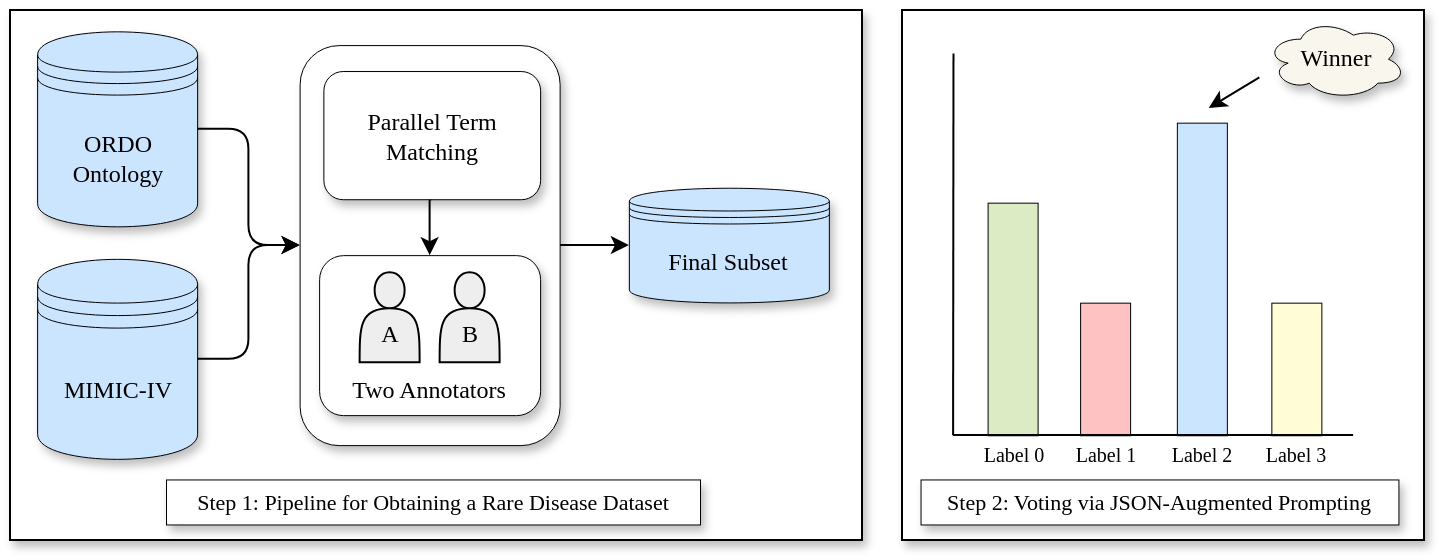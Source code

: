 <mxfile version="23.0.2" type="device">
  <diagram name="Page-1" id="msqjQD5EW5xsd1GT00Ly">
    <mxGraphModel dx="988" dy="603" grid="1" gridSize="10" guides="1" tooltips="1" connect="1" arrows="1" fold="1" page="1" pageScale="1" pageWidth="850" pageHeight="1100" math="0" shadow="0">
      <root>
        <mxCell id="0" />
        <mxCell id="1" parent="0" />
        <mxCell id="bSWF4oOUkGgmCG99WGxA-21" value="" style="rounded=0;whiteSpace=wrap;html=1;shadow=1;strokeColor=#000000;strokeWidth=1;" parent="1" vertex="1">
          <mxGeometry x="44" y="510" width="426" height="265" as="geometry" />
        </mxCell>
        <mxCell id="VyW8sIyEXpnRJgTxbpBJ-48" style="edgeStyle=orthogonalEdgeStyle;rounded=1;orthogonalLoop=1;jettySize=auto;html=1;exitX=1;exitY=0.5;exitDx=0;exitDy=0;entryX=0;entryY=0.5;entryDx=0;entryDy=0;curved=0;strokeColor=#000000;strokeWidth=1;" parent="1" source="bSWF4oOUkGgmCG99WGxA-22" target="VyW8sIyEXpnRJgTxbpBJ-41" edge="1">
          <mxGeometry relative="1" as="geometry" />
        </mxCell>
        <mxCell id="bSWF4oOUkGgmCG99WGxA-22" value="&lt;font color=&quot;#000000&quot; face=&quot;Comic Neue&quot;&gt;MIMIC-IV&lt;/font&gt;" style="shape=datastore;whiteSpace=wrap;html=1;shadow=1;fontStyle=0;strokeWidth=0.5;fillColor=#cce5ff;strokeColor=#000000;" parent="1" vertex="1">
          <mxGeometry x="57.56" y="634.42" width="80" height="100" as="geometry" />
        </mxCell>
        <mxCell id="VyW8sIyEXpnRJgTxbpBJ-49" style="edgeStyle=orthogonalEdgeStyle;rounded=1;orthogonalLoop=1;jettySize=auto;html=1;exitX=1;exitY=0.5;exitDx=0;exitDy=0;entryX=0;entryY=0.5;entryDx=0;entryDy=0;curved=0;strokeColor=#000000;strokeWidth=1;" parent="1" source="bSWF4oOUkGgmCG99WGxA-24" target="VyW8sIyEXpnRJgTxbpBJ-41" edge="1">
          <mxGeometry relative="1" as="geometry" />
        </mxCell>
        <mxCell id="bSWF4oOUkGgmCG99WGxA-24" value="&lt;font color=&quot;#000000&quot; data-font-src=&quot;https://fonts.googleapis.com/css?family=Comic+Neue&quot; face=&quot;Comic Neue&quot;&gt;ORDO&lt;br&gt;Ontology&lt;/font&gt;" style="shape=datastore;whiteSpace=wrap;html=1;shadow=1;fillColor=#cce5ff;strokeColor=#000000;strokeWidth=0.5;" parent="1" vertex="1">
          <mxGeometry x="57.56" y="520.67" width="80" height="97.5" as="geometry" />
        </mxCell>
        <mxCell id="5rCoUwJIOFsVF5jnwrq--2" value="&lt;font style=&quot;font-size: 11px;&quot; face=&quot;Comic Neue&quot;&gt;Step 1: Pipeline for Obtaining a Rare Disease Dataset&lt;/font&gt;" style="rounded=0;whiteSpace=wrap;html=1;strokeWidth=0.5;shadow=1;strokeColor=#000000;" parent="1" vertex="1">
          <mxGeometry x="122" y="744.73" width="267" height="22.5" as="geometry" />
        </mxCell>
        <mxCell id="MoTE3uBldBmtAwGVsBTm-199" value="" style="rounded=0;whiteSpace=wrap;html=1;shadow=1;strokeColor=#000000;strokeWidth=1;" parent="1" vertex="1">
          <mxGeometry x="490" y="510" width="261" height="265" as="geometry" />
        </mxCell>
        <mxCell id="MoTE3uBldBmtAwGVsBTm-200" value="&lt;font face=&quot;Comic Neue&quot; style=&quot;font-size: 14px;&quot;&gt;&lt;br&gt;&lt;/font&gt;" style="rounded=0;whiteSpace=wrap;html=1;shadow=0;strokeWidth=0.5;fillColor=#cce5ff;strokeColor=#000000;" parent="1" vertex="1">
          <mxGeometry x="627.43" y="566.33" width="25" height="156.3" as="geometry" />
        </mxCell>
        <mxCell id="MoTE3uBldBmtAwGVsBTm-201" value="&lt;font style=&quot;font-size: 10px;&quot; face=&quot;Comic Neue&quot;&gt;Label 0&lt;/font&gt;" style="rounded=0;whiteSpace=wrap;html=1;shadow=0;fillColor=none;strokeColor=none;strokeWidth=1;" parent="1" vertex="1">
          <mxGeometry x="516.55" y="722.63" width="57.5" height="18.12" as="geometry" />
        </mxCell>
        <mxCell id="MoTE3uBldBmtAwGVsBTm-203" value="&lt;font face=&quot;Comic Neue&quot; style=&quot;font-size: 14px;&quot;&gt;&lt;br&gt;&lt;/font&gt;" style="rounded=0;whiteSpace=wrap;html=1;fillColor=#FFC2C2;strokeColor=#000000;shadow=0;strokeWidth=0.5;" parent="1" vertex="1">
          <mxGeometry x="579.05" y="656.33" width="25" height="66.3" as="geometry" />
        </mxCell>
        <mxCell id="MoTE3uBldBmtAwGVsBTm-204" value="&lt;font face=&quot;Comic Neue&quot; style=&quot;font-size: 14px;&quot;&gt;&lt;br&gt;&lt;/font&gt;" style="rounded=0;whiteSpace=wrap;html=1;fillColor=#DCEBC3;strokeColor=#000000;shadow=0;strokeWidth=0.5;" parent="1" vertex="1">
          <mxGeometry x="532.8" y="606.33" width="25" height="116.3" as="geometry" />
        </mxCell>
        <mxCell id="MoTE3uBldBmtAwGVsBTm-205" value="&lt;font face=&quot;Comic Neue&quot; style=&quot;font-size: 14px;&quot;&gt;&lt;br&gt;&lt;/font&gt;" style="rounded=0;whiteSpace=wrap;html=1;fillColor=#FFFCD6;strokeColor=#000000;shadow=0;strokeWidth=0.5;" parent="1" vertex="1">
          <mxGeometry x="674.68" y="656.33" width="25" height="66.3" as="geometry" />
        </mxCell>
        <mxCell id="MoTE3uBldBmtAwGVsBTm-206" value="" style="endArrow=none;html=1;rounded=0;strokeColor=#000000;strokeWidth=1;" parent="1" edge="1">
          <mxGeometry width="50" height="50" relative="1" as="geometry">
            <mxPoint x="515.55" y="722.5" as="sourcePoint" />
            <mxPoint x="715.55" y="722.5" as="targetPoint" />
          </mxGeometry>
        </mxCell>
        <mxCell id="MoTE3uBldBmtAwGVsBTm-207" value="&lt;font style=&quot;font-size: 10px;&quot; face=&quot;Comic Neue&quot;&gt;Label 1&lt;/font&gt;" style="rounded=0;whiteSpace=wrap;html=1;shadow=0;fillColor=none;strokeColor=none;strokeWidth=1;" parent="1" vertex="1">
          <mxGeometry x="562.8" y="722.63" width="57.5" height="18.12" as="geometry" />
        </mxCell>
        <mxCell id="MoTE3uBldBmtAwGVsBTm-208" value="&lt;font style=&quot;font-size: 10px;&quot; face=&quot;Comic Neue&quot;&gt;Label 2&lt;/font&gt;" style="rounded=0;whiteSpace=wrap;html=1;shadow=0;fillColor=none;strokeColor=none;strokeWidth=1;" parent="1" vertex="1">
          <mxGeometry x="611.18" y="722.63" width="57.5" height="18.12" as="geometry" />
        </mxCell>
        <mxCell id="MoTE3uBldBmtAwGVsBTm-209" value="&lt;font style=&quot;font-size: 10px;&quot; face=&quot;Comic Neue&quot;&gt;Label 3&lt;/font&gt;" style="rounded=0;whiteSpace=wrap;html=1;shadow=0;fillColor=none;strokeColor=none;strokeWidth=1;" parent="1" vertex="1">
          <mxGeometry x="658.43" y="722.63" width="57.5" height="18.12" as="geometry" />
        </mxCell>
        <mxCell id="VyW8sIyEXpnRJgTxbpBJ-4" value="&lt;font face=&quot;Comic Neue&quot;&gt;&lt;font color=&quot;#000000&quot;&gt;Final Subset&lt;/font&gt;&lt;br&gt;&lt;/font&gt;" style="shape=datastore;whiteSpace=wrap;html=1;shadow=1;strokeWidth=0.5;fillColor=#cce5ff;strokeColor=#000000;" parent="1" vertex="1">
          <mxGeometry x="353.43" y="598.87" width="100" height="57.35" as="geometry" />
        </mxCell>
        <mxCell id="VyW8sIyEXpnRJgTxbpBJ-20" value="&lt;font style=&quot;font-size: 11px;&quot; face=&quot;Comic Neue&quot;&gt;Step 2: Voting via JSON-Augmented Prompting&lt;/font&gt;" style="rounded=0;whiteSpace=wrap;html=1;strokeWidth=0.5;shadow=1;strokeColor=#000000;" parent="1" vertex="1">
          <mxGeometry x="499.27" y="744.73" width="238.94" height="22.5" as="geometry" />
        </mxCell>
        <mxCell id="VyW8sIyEXpnRJgTxbpBJ-50" style="edgeStyle=orthogonalEdgeStyle;rounded=0;orthogonalLoop=1;jettySize=auto;html=1;exitX=1;exitY=0.5;exitDx=0;exitDy=0;entryX=0;entryY=0.5;entryDx=0;entryDy=0;strokeColor=#000000;strokeWidth=1;" parent="1" source="VyW8sIyEXpnRJgTxbpBJ-41" target="VyW8sIyEXpnRJgTxbpBJ-4" edge="1">
          <mxGeometry relative="1" as="geometry" />
        </mxCell>
        <mxCell id="VyW8sIyEXpnRJgTxbpBJ-41" value="&lt;font style=&quot;font-size: 12px;&quot; face=&quot;Comic Neue&quot;&gt;&lt;br&gt;&lt;/font&gt;" style="rounded=1;whiteSpace=wrap;html=1;strokeWidth=0.5;shadow=1;strokeColor=#000000;" parent="1" vertex="1">
          <mxGeometry x="188.81" y="527.55" width="130" height="200" as="geometry" />
        </mxCell>
        <mxCell id="VyW8sIyEXpnRJgTxbpBJ-42" value="" style="rounded=1;whiteSpace=wrap;html=1;strokeWidth=0.5;glass=0;shadow=1;strokeColor=#000000;" parent="1" vertex="1">
          <mxGeometry x="198.56" y="632.57" width="110.5" height="80" as="geometry" />
        </mxCell>
        <mxCell id="VyW8sIyEXpnRJgTxbpBJ-43" value="&lt;font data-font-src=&quot;https://fonts.googleapis.com/css?family=Comic+Neue&quot; face=&quot;Comic Neue&quot;&gt;&lt;br&gt;A&lt;/font&gt;" style="shape=actor;whiteSpace=wrap;html=1;fillColor=#eeeeee;strokeColor=#000000;strokeWidth=1;" parent="1" vertex="1">
          <mxGeometry x="218.81" y="641.14" width="30" height="45" as="geometry" />
        </mxCell>
        <mxCell id="VyW8sIyEXpnRJgTxbpBJ-44" value="&lt;font data-font-src=&quot;https://fonts.googleapis.com/css?family=Comic+Neue&quot; face=&quot;Comic Neue&quot;&gt;&lt;br&gt;B&lt;/font&gt;" style="shape=actor;whiteSpace=wrap;html=1;fillColor=#eeeeee;strokeColor=#000000;strokeWidth=1;" parent="1" vertex="1">
          <mxGeometry x="258.81" y="641.14" width="30" height="45" as="geometry" />
        </mxCell>
        <mxCell id="VyW8sIyEXpnRJgTxbpBJ-45" value="Two Annotators" style="text;html=1;strokeColor=none;fillColor=none;align=center;verticalAlign=middle;whiteSpace=wrap;rounded=0;fontFamily=Comic Neue;fontSource=https%3A%2F%2Ffonts.googleapis.com%2Fcss%3Ffamily%3DComic%2BNeue;strokeWidth=1;" parent="1" vertex="1">
          <mxGeometry x="206.31" y="684.57" width="95" height="30" as="geometry" />
        </mxCell>
        <mxCell id="VyW8sIyEXpnRJgTxbpBJ-46" style="edgeStyle=orthogonalEdgeStyle;rounded=0;orthogonalLoop=1;jettySize=auto;html=1;exitX=0.5;exitY=1;exitDx=0;exitDy=0;entryX=0.5;entryY=0;entryDx=0;entryDy=0;strokeColor=#000000;strokeWidth=1;" parent="1" source="VyW8sIyEXpnRJgTxbpBJ-47" target="VyW8sIyEXpnRJgTxbpBJ-42" edge="1">
          <mxGeometry relative="1" as="geometry" />
        </mxCell>
        <mxCell id="VyW8sIyEXpnRJgTxbpBJ-47" value="&lt;font style=&quot;font-size: 12px;&quot; face=&quot;Comic Neue&quot;&gt;Parallel Term Matching&lt;br&gt;&lt;/font&gt;" style="rounded=1;whiteSpace=wrap;html=1;strokeWidth=0.5;shadow=1;strokeColor=#000000;" parent="1" vertex="1">
          <mxGeometry x="200.69" y="540.52" width="108.37" height="64.09" as="geometry" />
        </mxCell>
        <mxCell id="VyW8sIyEXpnRJgTxbpBJ-52" value="" style="endArrow=none;html=1;rounded=0;strokeColor=#000000;entryX=0;entryY=0;entryDx=0;entryDy=0;strokeWidth=1;" parent="1" edge="1">
          <mxGeometry width="50" height="50" relative="1" as="geometry">
            <mxPoint x="515.74" y="531.69" as="sourcePoint" />
            <mxPoint x="515.55" y="722.63" as="targetPoint" />
          </mxGeometry>
        </mxCell>
        <mxCell id="VyW8sIyEXpnRJgTxbpBJ-53" value="" style="endArrow=classic;html=1;rounded=0;entryX=0.935;entryY=0.094;entryDx=0;entryDy=0;entryPerimeter=0;strokeWidth=1;strokeColor=#000000;" parent="1" edge="1">
          <mxGeometry width="50" height="50" relative="1" as="geometry">
            <mxPoint x="668.68" y="543.66" as="sourcePoint" />
            <mxPoint x="643.375" y="559.018" as="targetPoint" />
          </mxGeometry>
        </mxCell>
        <mxCell id="VyW8sIyEXpnRJgTxbpBJ-56" value="&lt;font face=&quot;Comic Neue&quot;&gt;Winner&lt;/font&gt;" style="ellipse;shape=cloud;whiteSpace=wrap;html=1;fillColor=#f9f7ed;strokeColor=#000000;strokeWidth=0.5;shadow=1;" parent="1" vertex="1">
          <mxGeometry x="671.62" y="514.33" width="70.12" height="40" as="geometry" />
        </mxCell>
      </root>
    </mxGraphModel>
  </diagram>
</mxfile>
